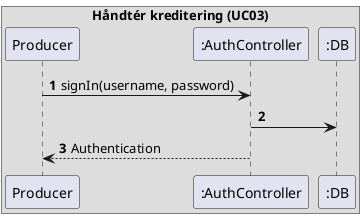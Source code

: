 @startuml
'https://plantuml.com/sequence-diagram

autonumber

box "Håndtér kreditering (UC03)"
    participant "Producer" as producer
    participant ":AuthController" as authController
    participant ":DB" as db
end box

producer -> authController : signIn(username, password)
authController -> db : 
producer <-- authController : Authentication


@enduml